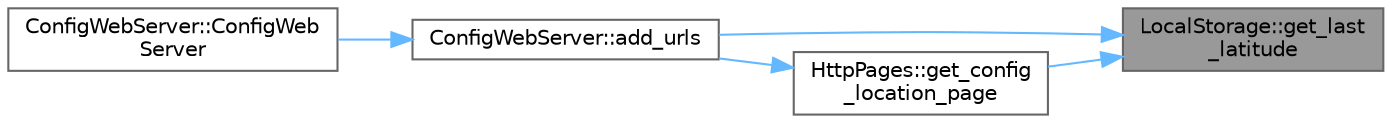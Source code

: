 digraph "LocalStorage::get_last_latitude"
{
 // LATEX_PDF_SIZE
  bgcolor="transparent";
  edge [fontname=Helvetica,fontsize=10,labelfontname=Helvetica,labelfontsize=10];
  node [fontname=Helvetica,fontsize=10,shape=box,height=0.2,width=0.4];
  rankdir="RL";
  Node1 [id="Node000001",label="LocalStorage::get_last\l_latitude",height=0.2,width=0.4,color="gray40", fillcolor="grey60", style="filled", fontcolor="black",tooltip=" "];
  Node1 -> Node2 [id="edge1_Node000001_Node000002",dir="back",color="steelblue1",style="solid",tooltip=" "];
  Node2 [id="Node000002",label="ConfigWebServer::add_urls",height=0.2,width=0.4,color="grey40", fillcolor="white", style="filled",URL="$class_config_web_server.html#a35c4374f69f6421d8c2ec61934f2c092",tooltip=" "];
  Node2 -> Node3 [id="edge2_Node000002_Node000003",dir="back",color="steelblue1",style="solid",tooltip=" "];
  Node3 [id="Node000003",label="ConfigWebServer::ConfigWeb\lServer",height=0.2,width=0.4,color="grey40", fillcolor="white", style="filled",URL="$class_config_web_server.html#a001c5b747ffda5655ffa7828efe7a83b",tooltip=" "];
  Node1 -> Node4 [id="edge3_Node000001_Node000004",dir="back",color="steelblue1",style="solid",tooltip=" "];
  Node4 [id="Node000004",label="HttpPages::get_config\l_location_page",height=0.2,width=0.4,color="grey40", fillcolor="white", style="filled",URL="$class_http_pages.html#a74d1994442f6781235fa7d76a9c7c36a",tooltip=" "];
  Node4 -> Node2 [id="edge4_Node000004_Node000002",dir="back",color="steelblue1",style="solid",tooltip=" "];
}
